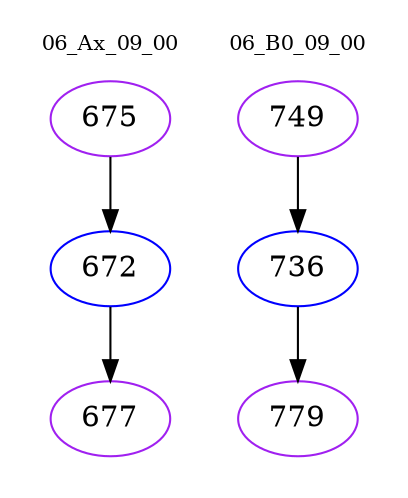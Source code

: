 digraph{
subgraph cluster_0 {
color = white
label = "06_Ax_09_00";
fontsize=10;
T0_675 [label="675", color="purple"]
T0_675 -> T0_672 [color="black"]
T0_672 [label="672", color="blue"]
T0_672 -> T0_677 [color="black"]
T0_677 [label="677", color="purple"]
}
subgraph cluster_1 {
color = white
label = "06_B0_09_00";
fontsize=10;
T1_749 [label="749", color="purple"]
T1_749 -> T1_736 [color="black"]
T1_736 [label="736", color="blue"]
T1_736 -> T1_779 [color="black"]
T1_779 [label="779", color="purple"]
}
}
